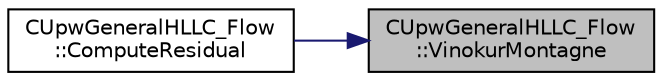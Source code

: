 digraph "CUpwGeneralHLLC_Flow::VinokurMontagne"
{
 // LATEX_PDF_SIZE
  edge [fontname="Helvetica",fontsize="10",labelfontname="Helvetica",labelfontsize="10"];
  node [fontname="Helvetica",fontsize="10",shape=record];
  rankdir="RL";
  Node1 [label="CUpwGeneralHLLC_Flow\l::VinokurMontagne",height=0.2,width=0.4,color="black", fillcolor="grey75", style="filled", fontcolor="black",tooltip="Compute the Average quantities for a general fluid flux between two nodes i and j...."];
  Node1 -> Node2 [dir="back",color="midnightblue",fontsize="10",style="solid",fontname="Helvetica"];
  Node2 [label="CUpwGeneralHLLC_Flow\l::ComputeResidual",height=0.2,width=0.4,color="black", fillcolor="white", style="filled",URL="$classCUpwGeneralHLLC__Flow.html#ac129696e54fd4d8933ba8f032deb27aa",tooltip="Compute the Roe's flux between two nodes i and j."];
}
